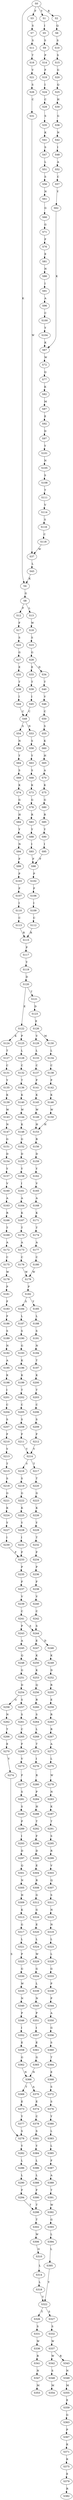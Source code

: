 strict digraph  {
	S0 -> S1 [ label = Y ];
	S0 -> S2 [ label = R ];
	S0 -> S3 [ label = F ];
	S0 -> S4 [ label = K ];
	S1 -> S5 [ label = I ];
	S2 -> S6 [ label = Q ];
	S3 -> S7 [ label = S ];
	S4 -> S8 [ label = G ];
	S5 -> S9 [ label = S ];
	S6 -> S10 [ label = S ];
	S7 -> S11 [ label = S ];
	S8 -> S12 [ label = F ];
	S8 -> S13 [ label = L ];
	S9 -> S14 [ label = P ];
	S10 -> S15 [ label = S ];
	S11 -> S16 [ label = T ];
	S12 -> S17 [ label = F ];
	S13 -> S18 [ label = W ];
	S14 -> S19 [ label = F ];
	S15 -> S20 [ label = G ];
	S16 -> S21 [ label = V ];
	S17 -> S22 [ label = S ];
	S18 -> S23 [ label = S ];
	S19 -> S24 [ label = I ];
	S20 -> S25 [ label = Q ];
	S21 -> S26 [ label = S ];
	S22 -> S27 [ label = G ];
	S23 -> S28 [ label = G ];
	S24 -> S29 [ label = C ];
	S25 -> S30 [ label = H ];
	S26 -> S31 [ label = C ];
	S27 -> S32 [ label = E ];
	S28 -> S33 [ label = E ];
	S28 -> S34 [ label = D ];
	S29 -> S35 [ label = S ];
	S30 -> S36 [ label = G ];
	S31 -> S37 [ label = W ];
	S32 -> S38 [ label = T ];
	S33 -> S39 [ label = T ];
	S34 -> S40 [ label = T ];
	S35 -> S41 [ label = K ];
	S36 -> S42 [ label = N ];
	S37 -> S43 [ label = L ];
	S38 -> S44 [ label = I ];
	S39 -> S45 [ label = I ];
	S40 -> S46 [ label = V ];
	S41 -> S47 [ label = S ];
	S42 -> S48 [ label = I ];
	S43 -> S4 [ label = K ];
	S44 -> S49 [ label = C ];
	S45 -> S49 [ label = C ];
	S46 -> S50 [ label = C ];
	S47 -> S51 [ label = L ];
	S48 -> S52 [ label = A ];
	S49 -> S53 [ label = N ];
	S49 -> S54 [ label = S ];
	S50 -> S55 [ label = S ];
	S51 -> S56 [ label = S ];
	S52 -> S57 [ label = C ];
	S53 -> S58 [ label = S ];
	S54 -> S59 [ label = N ];
	S55 -> S60 [ label = K ];
	S56 -> S61 [ label = N ];
	S57 -> S62 [ label = Y ];
	S58 -> S63 [ label = Y ];
	S59 -> S64 [ label = Y ];
	S60 -> S65 [ label = H ];
	S61 -> S66 [ label = G ];
	S62 -> S67 [ label = K ];
	S63 -> S68 [ label = S ];
	S64 -> S69 [ label = S ];
	S65 -> S70 [ label = A ];
	S66 -> S71 [ label = G ];
	S67 -> S72 [ label = W ];
	S68 -> S73 [ label = K ];
	S69 -> S74 [ label = K ];
	S70 -> S75 [ label = K ];
	S71 -> S76 [ label = F ];
	S72 -> S77 [ label = Q ];
	S73 -> S78 [ label = G ];
	S74 -> S79 [ label = G ];
	S75 -> S80 [ label = G ];
	S76 -> S81 [ label = E ];
	S77 -> S82 [ label = K ];
	S78 -> S83 [ label = R ];
	S79 -> S84 [ label = H ];
	S80 -> S85 [ label = R ];
	S81 -> S86 [ label = N ];
	S82 -> S87 [ label = M ];
	S83 -> S88 [ label = Y ];
	S84 -> S89 [ label = Y ];
	S85 -> S90 [ label = Y ];
	S86 -> S91 [ label = I ];
	S87 -> S92 [ label = E ];
	S88 -> S93 [ label = I ];
	S89 -> S94 [ label = N ];
	S90 -> S95 [ label = I ];
	S91 -> S96 [ label = A ];
	S92 -> S97 [ label = D ];
	S93 -> S98 [ label = F ];
	S94 -> S99 [ label = F ];
	S95 -> S98 [ label = F ];
	S96 -> S100 [ label = C ];
	S97 -> S101 [ label = Y ];
	S98 -> S102 [ label = P ];
	S99 -> S103 [ label = P ];
	S100 -> S104 [ label = Y ];
	S101 -> S105 [ label = N ];
	S102 -> S106 [ label = F ];
	S103 -> S107 [ label = F ];
	S104 -> S67 [ label = K ];
	S105 -> S108 [ label = S ];
	S106 -> S109 [ label = I ];
	S107 -> S110 [ label = I ];
	S108 -> S111 [ label = T ];
	S109 -> S112 [ label = C ];
	S110 -> S113 [ label = C ];
	S111 -> S114 [ label = V ];
	S112 -> S115 [ label = R ];
	S113 -> S115 [ label = R ];
	S114 -> S116 [ label = S ];
	S115 -> S117 [ label = P ];
	S116 -> S118 [ label = C ];
	S117 -> S119 [ label = Y ];
	S118 -> S37 [ label = W ];
	S119 -> S120 [ label = D ];
	S120 -> S121 [ label = T ];
	S120 -> S122 [ label = E ];
	S121 -> S123 [ label = D ];
	S122 -> S124 [ label = K ];
	S122 -> S125 [ label = P ];
	S123 -> S126 [ label = E ];
	S124 -> S127 [ label = T ];
	S125 -> S128 [ label = L ];
	S126 -> S129 [ label = V ];
	S126 -> S130 [ label = M ];
	S127 -> S131 [ label = C ];
	S128 -> S132 [ label = C ];
	S129 -> S133 [ label = L ];
	S130 -> S134 [ label = L ];
	S131 -> S135 [ label = Y ];
	S132 -> S136 [ label = T ];
	S133 -> S137 [ label = C ];
	S134 -> S138 [ label = C ];
	S135 -> S139 [ label = K ];
	S136 -> S140 [ label = K ];
	S137 -> S141 [ label = P ];
	S138 -> S142 [ label = P ];
	S139 -> S143 [ label = W ];
	S140 -> S144 [ label = W ];
	S141 -> S145 [ label = K ];
	S142 -> S146 [ label = K ];
	S143 -> S147 [ label = N ];
	S144 -> S148 [ label = K ];
	S145 -> S149 [ label = W ];
	S146 -> S150 [ label = W ];
	S147 -> S151 [ label = G ];
	S148 -> S152 [ label = G ];
	S149 -> S153 [ label = H ];
	S150 -> S153 [ label = H ];
	S151 -> S154 [ label = D ];
	S152 -> S155 [ label = D ];
	S153 -> S156 [ label = R ];
	S154 -> S157 [ label = Y ];
	S155 -> S158 [ label = Y ];
	S156 -> S159 [ label = D ];
	S157 -> S160 [ label = V ];
	S158 -> S161 [ label = I ];
	S159 -> S162 [ label = Y ];
	S160 -> S163 [ label = A ];
	S161 -> S164 [ label = A ];
	S162 -> S165 [ label = V ];
	S163 -> S166 [ label = R ];
	S164 -> S167 [ label = K ];
	S165 -> S168 [ label = A ];
	S166 -> S169 [ label = T ];
	S167 -> S170 [ label = T ];
	S168 -> S171 [ label = K ];
	S169 -> S172 [ label = A ];
	S170 -> S173 [ label = A ];
	S171 -> S174 [ label = T ];
	S172 -> S175 [ label = C ];
	S173 -> S176 [ label = C ];
	S174 -> S177 [ label = A ];
	S175 -> S178 [ label = W ];
	S176 -> S179 [ label = W ];
	S177 -> S180 [ label = C ];
	S178 -> S181 [ label = P ];
	S179 -> S182 [ label = P ];
	S180 -> S179 [ label = W ];
	S181 -> S183 [ label = F ];
	S182 -> S184 [ label = S ];
	S182 -> S185 [ label = Y ];
	S183 -> S186 [ label = F ];
	S184 -> S187 [ label = L ];
	S185 -> S188 [ label = L ];
	S186 -> S189 [ label = S ];
	S187 -> S190 [ label = S ];
	S188 -> S191 [ label = S ];
	S189 -> S192 [ label = N ];
	S190 -> S193 [ label = G ];
	S191 -> S194 [ label = N ];
	S192 -> S195 [ label = A ];
	S193 -> S196 [ label = K ];
	S194 -> S197 [ label = T ];
	S195 -> S198 [ label = K ];
	S196 -> S199 [ label = K ];
	S197 -> S200 [ label = K ];
	S198 -> S201 [ label = I ];
	S199 -> S202 [ label = T ];
	S200 -> S203 [ label = T ];
	S201 -> S204 [ label = C ];
	S202 -> S205 [ label = C ];
	S203 -> S206 [ label = C ];
	S204 -> S207 [ label = S ];
	S205 -> S208 [ label = S ];
	S206 -> S209 [ label = S ];
	S207 -> S210 [ label = F ];
	S208 -> S211 [ label = F ];
	S209 -> S212 [ label = F ];
	S210 -> S213 [ label = Y ];
	S211 -> S214 [ label = Y ];
	S212 -> S214 [ label = Y ];
	S213 -> S215 [ label = T ];
	S214 -> S216 [ label = V ];
	S214 -> S217 [ label = T ];
	S215 -> S218 [ label = S ];
	S216 -> S219 [ label = S ];
	S217 -> S220 [ label = T ];
	S218 -> S221 [ label = G ];
	S219 -> S222 [ label = G ];
	S220 -> S223 [ label = G ];
	S221 -> S224 [ label = K ];
	S222 -> S225 [ label = K ];
	S223 -> S226 [ label = K ];
	S224 -> S227 [ label = Y ];
	S225 -> S228 [ label = Y ];
	S226 -> S229 [ label = Y ];
	S227 -> S230 [ label = I ];
	S228 -> S231 [ label = I ];
	S229 -> S232 [ label = T ];
	S230 -> S233 [ label = F ];
	S231 -> S233 [ label = F ];
	S232 -> S234 [ label = F ];
	S233 -> S235 [ label = P ];
	S234 -> S236 [ label = P ];
	S235 -> S237 [ label = F ];
	S236 -> S238 [ label = F ];
	S237 -> S239 [ label = V ];
	S238 -> S240 [ label = V ];
	S239 -> S241 [ label = C ];
	S240 -> S242 [ label = C ];
	S241 -> S243 [ label = P ];
	S241 -> S244 [ label = S ];
	S242 -> S244 [ label = S ];
	S243 -> S245 [ label = A ];
	S244 -> S246 [ label = D ];
	S244 -> S247 [ label = E ];
	S245 -> S248 [ label = Q ];
	S246 -> S249 [ label = K ];
	S247 -> S250 [ label = K ];
	S248 -> S251 [ label = G ];
	S249 -> S252 [ label = D ];
	S250 -> S253 [ label = K ];
	S251 -> S254 [ label = D ];
	S252 -> S255 [ label = R ];
	S253 -> S256 [ label = Q ];
	S254 -> S257 [ label = S ];
	S254 -> S258 [ label = G ];
	S255 -> S259 [ label = E ];
	S256 -> S260 [ label = R ];
	S257 -> S261 [ label = S ];
	S258 -> S262 [ label = N ];
	S259 -> S263 [ label = R ];
	S260 -> S264 [ label = S ];
	S261 -> S265 [ label = C ];
	S262 -> S266 [ label = T ];
	S263 -> S267 [ label = R ];
	S264 -> S268 [ label = L ];
	S265 -> S269 [ label = F ];
	S266 -> S270 [ label = E ];
	S267 -> S271 [ label = A ];
	S268 -> S272 [ label = T ];
	S269 -> S273 [ label = V ];
	S270 -> S274 [ label = Y ];
	S271 -> S275 [ label = L ];
	S272 -> S276 [ label = I ];
	S273 -> S277 [ label = F ];
	S274 -> S278 [ label = S ];
	S275 -> S279 [ label = W ];
	S276 -> S280 [ label = R ];
	S277 -> S281 [ label = S ];
	S278 -> S282 [ label = Y ];
	S279 -> S283 [ label = N ];
	S280 -> S284 [ label = P ];
	S281 -> S285 [ label = S ];
	S282 -> S286 [ label = L ];
	S283 -> S287 [ label = K ];
	S284 -> S288 [ label = H ];
	S285 -> S289 [ label = P ];
	S286 -> S290 [ label = L ];
	S287 -> S291 [ label = T ];
	S288 -> S292 [ label = T ];
	S289 -> S293 [ label = I ];
	S290 -> S294 [ label = F ];
	S291 -> S295 [ label = S ];
	S292 -> S296 [ label = F ];
	S293 -> S297 [ label = D ];
	S294 -> S298 [ label = T ];
	S295 -> S299 [ label = R ];
	S296 -> S300 [ label = D ];
	S297 -> S301 [ label = Q ];
	S298 -> S302 [ label = T ];
	S299 -> S303 [ label = V ];
	S300 -> S304 [ label = E ];
	S301 -> S305 [ label = N ];
	S302 -> S306 [ label = W ];
	S303 -> S307 [ label = Q ];
	S304 -> S308 [ label = R ];
	S305 -> S309 [ label = H ];
	S306 -> S310 [ label = G ];
	S307 -> S311 [ label = S ];
	S308 -> S312 [ label = G ];
	S309 -> S313 [ label = K ];
	S310 -> S314 [ label = L ];
	S311 -> S315 [ label = N ];
	S312 -> S316 [ label = G ];
	S313 -> S317 [ label = G ];
	S314 -> S318 [ label = L ];
	S315 -> S319 [ label = N ];
	S316 -> S320 [ label = E ];
	S317 -> S321 [ label = L ];
	S318 -> S322 [ label = Y ];
	S319 -> S323 [ label = L ];
	S320 -> S324 [ label = L ];
	S321 -> S325 [ label = P ];
	S322 -> S326 [ label = T ];
	S322 -> S327 [ label = S ];
	S323 -> S328 [ label = L ];
	S324 -> S329 [ label = W ];
	S325 -> S330 [ label = G ];
	S326 -> S331 [ label = S ];
	S327 -> S332 [ label = S ];
	S328 -> S333 [ label = G ];
	S329 -> S334 [ label = G ];
	S330 -> S335 [ label = W ];
	S331 -> S336 [ label = W ];
	S332 -> S337 [ label = W ];
	S333 -> S338 [ label = P ];
	S334 -> S339 [ label = L ];
	S335 -> S340 [ label = N ];
	S336 -> S341 [ label = R ];
	S337 -> S342 [ label = W ];
	S337 -> S343 [ label = R ];
	S338 -> S344 [ label = P ];
	S339 -> S345 [ label = N ];
	S340 -> S346 [ label = P ];
	S341 -> S347 [ label = N ];
	S342 -> S348 [ label = S ];
	S343 -> S349 [ label = N ];
	S344 -> S350 [ label = A ];
	S345 -> S351 [ label = P ];
	S346 -> S352 [ label = I ];
	S347 -> S353 [ label = M ];
	S348 -> S354 [ label = M ];
	S349 -> S355 [ label = M ];
	S350 -> S356 [ label = G ];
	S351 -> S357 [ label = I ];
	S352 -> S358 [ label = E ];
	S355 -> S359 [ label = E ];
	S356 -> S360 [ label = S ];
	S357 -> S361 [ label = E ];
	S358 -> S362 [ label = G ];
	S359 -> S363 [ label = G ];
	S360 -> S364 [ label = T ];
	S361 -> S365 [ label = G ];
	S362 -> S366 [ label = N ];
	S363 -> S367 [ label = P ];
	S364 -> S368 [ label = E ];
	S365 -> S366 [ label = N ];
	S366 -> S369 [ label = T ];
	S366 -> S370 [ label = A ];
	S367 -> S371 [ label = K ];
	S368 -> S372 [ label = S ];
	S369 -> S373 [ label = E ];
	S370 -> S374 [ label = E ];
	S371 -> S375 [ label = K ];
	S372 -> S376 [ label = S ];
	S373 -> S377 [ label = Y ];
	S374 -> S378 [ label = C ];
	S375 -> S379 [ label = E ];
	S376 -> S380 [ label = Y ];
	S377 -> S278 [ label = S ];
	S378 -> S381 [ label = S ];
	S379 -> S382 [ label = R ];
	S380 -> S383 [ label = L ];
	S381 -> S384 [ label = Y ];
	S383 -> S385 [ label = L ];
	S384 -> S386 [ label = L ];
	S385 -> S387 [ label = F ];
	S386 -> S388 [ label = L ];
	S387 -> S389 [ label = A ];
	S388 -> S390 [ label = F ];
	S389 -> S391 [ label = T ];
	S390 -> S298 [ label = T ];
	S391 -> S392 [ label = W ];
	S392 -> S393 [ label = G ];
	S393 -> S394 [ label = L ];
	S394 -> S395 [ label = L ];
	S395 -> S322 [ label = Y ];
}
